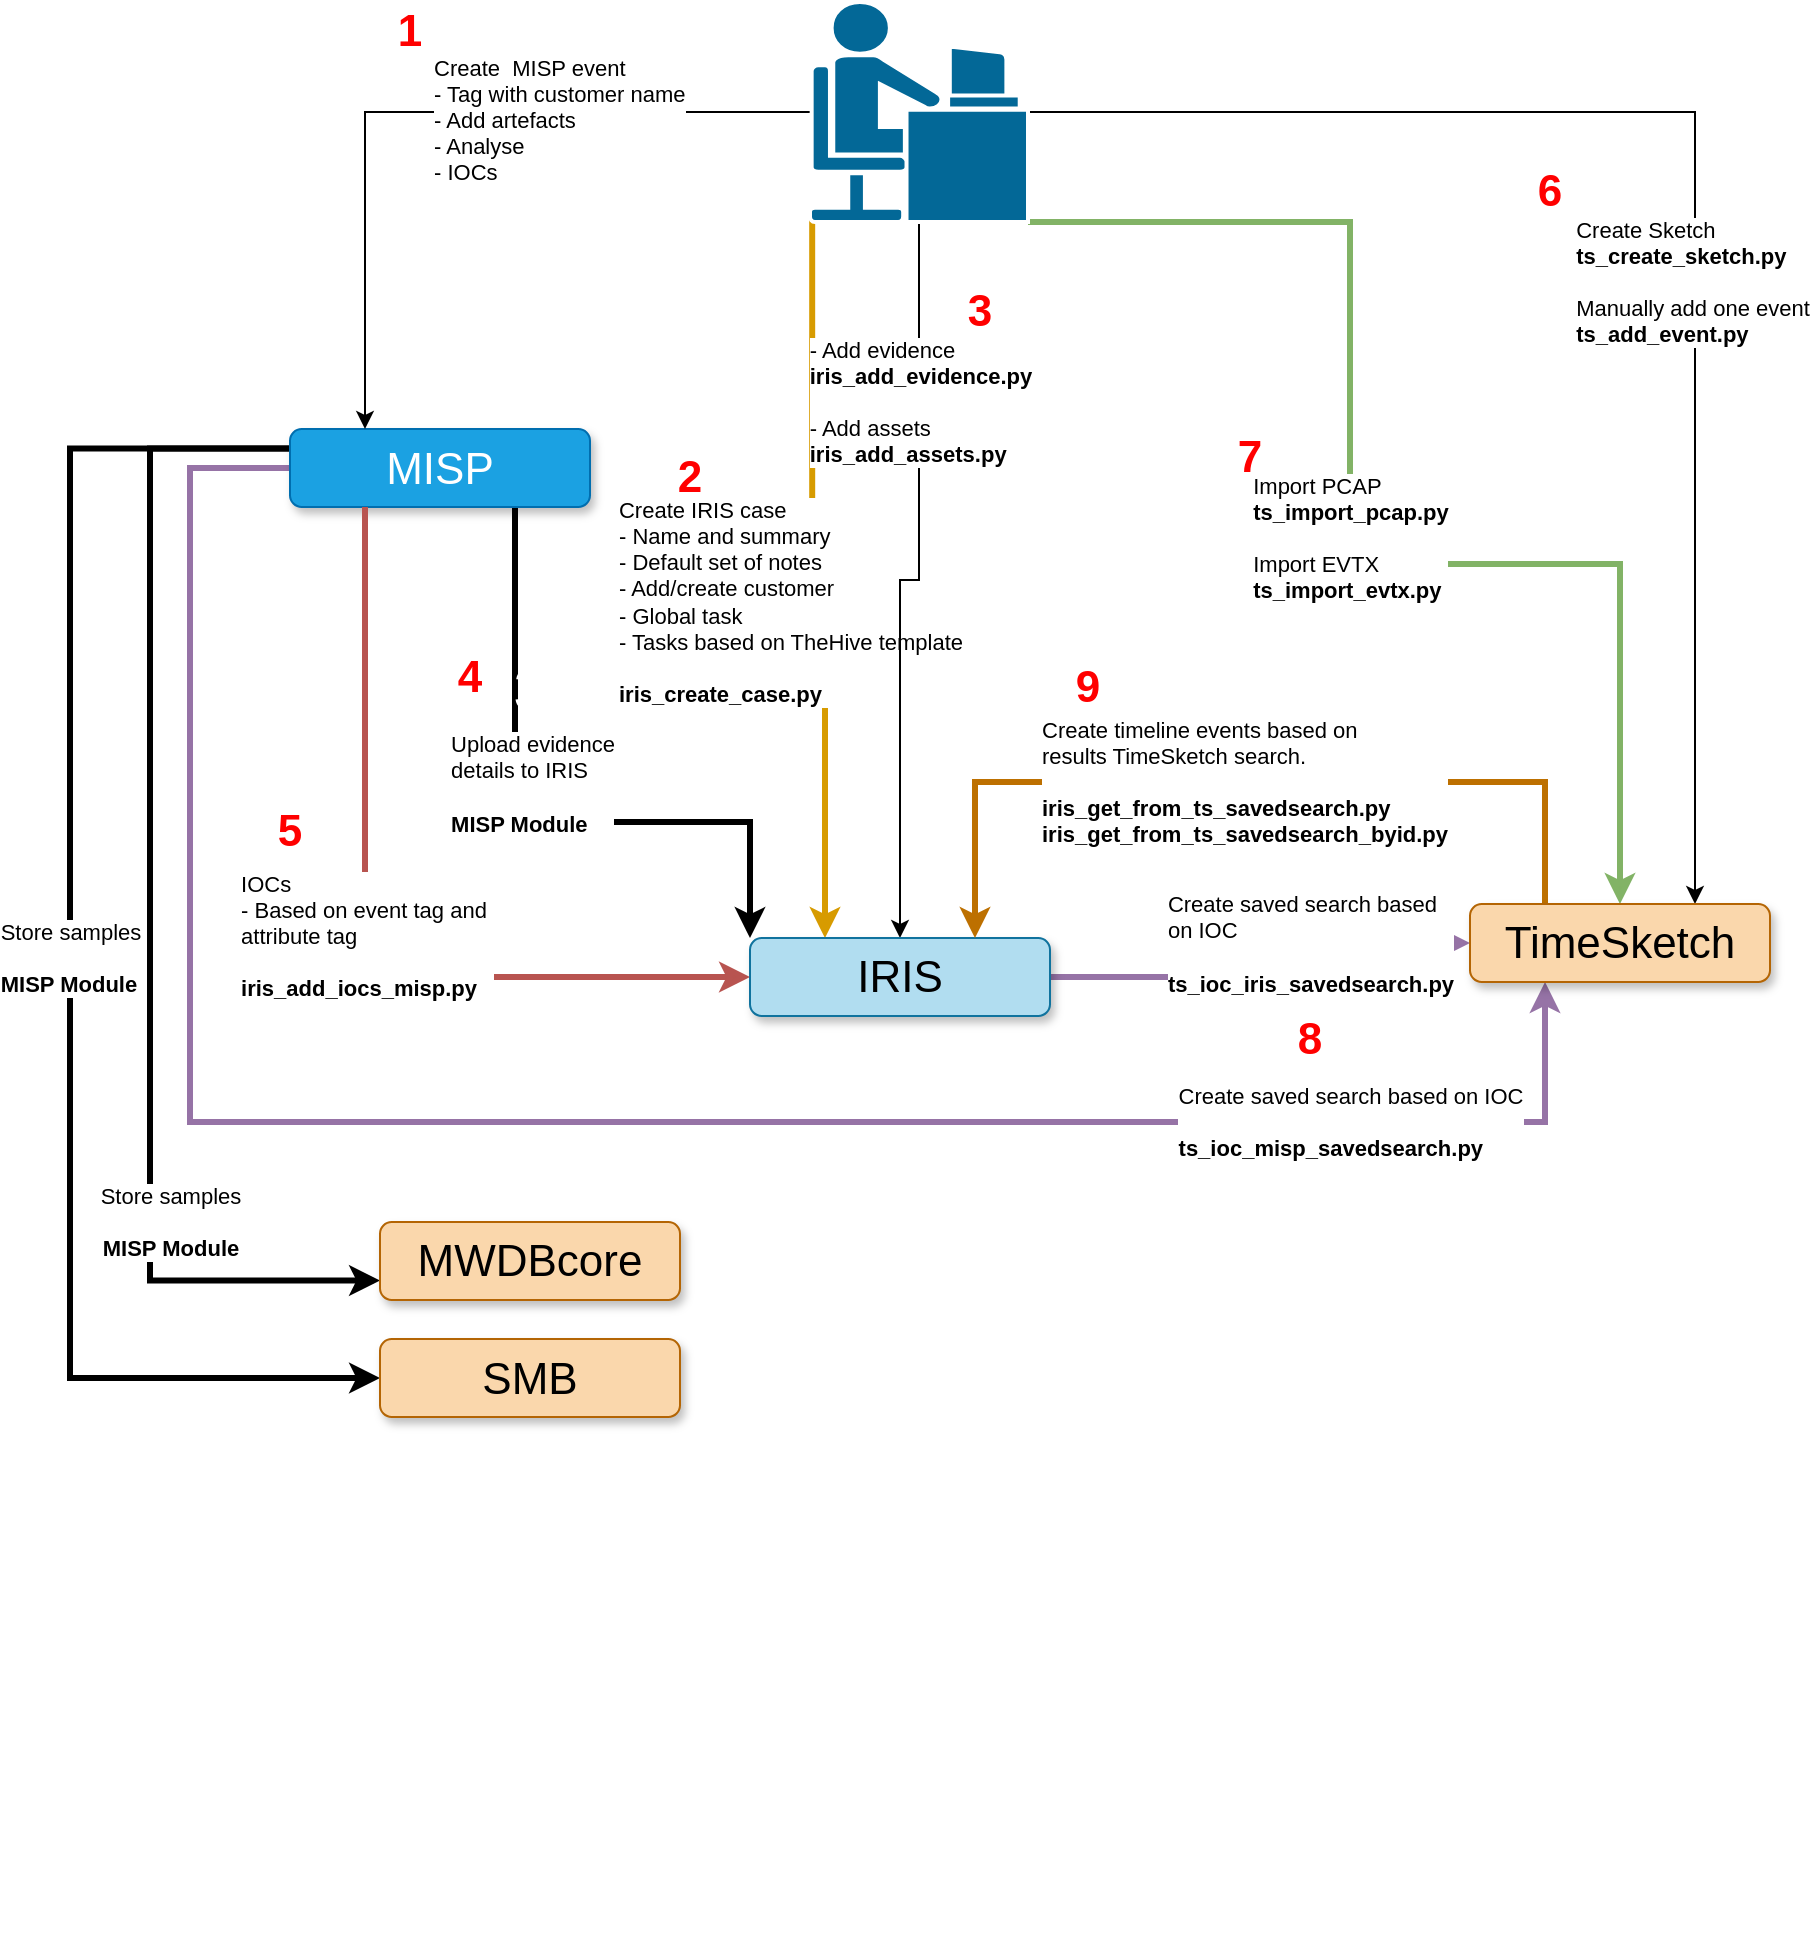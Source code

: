 <mxfile version="16.4.11" type="device"><diagram name="Page-1" id="fbcf5db9-b524-4cd4-e4f3-379dc89c3999"><mxGraphModel dx="1842" dy="666" grid="1" gridSize="10" guides="1" tooltips="1" connect="1" arrows="1" fold="1" page="1" pageScale="1" pageWidth="850" pageHeight="1100" background="none" math="0" shadow="0"><root><mxCell id="0"/><mxCell id="1" parent="0"/><mxCell id="q2Wf4cAz8AMlv41AAj1F-20" value="&lt;div style=&quot;text-align: left&quot;&gt;Create saved search based on IOC&lt;/div&gt;&lt;div style=&quot;text-align: left&quot;&gt;&lt;br&gt;&lt;/div&gt;&lt;b&gt;&lt;div style=&quot;text-align: left&quot;&gt;&lt;b&gt;ts_ioc_misp_savedsearch.py&lt;/b&gt;&lt;/div&gt;&lt;/b&gt;" style="edgeStyle=orthogonalEdgeStyle;rounded=0;orthogonalLoop=1;jettySize=auto;html=1;exitX=0;exitY=0.5;exitDx=0;exitDy=0;entryX=0.25;entryY=1;entryDx=0;entryDy=0;fontSize=11;strokeWidth=3;fillColor=#e1d5e7;strokeColor=#9673a6;" edge="1" parent="1" source="2a0f93b5c73ef8e7-2" target="q2Wf4cAz8AMlv41AAj1F-15"><mxGeometry x="0.702" relative="1" as="geometry"><Array as="points"><mxPoint x="30" y="293"/><mxPoint x="30" y="620"/><mxPoint x="708" y="620"/></Array><mxPoint as="offset"/></mxGeometry></mxCell><mxCell id="q2Wf4cAz8AMlv41AAj1F-24" value="&lt;div style=&quot;text-align: left ; font-size: 11px&quot;&gt;&lt;span style=&quot;color: rgb(0 , 0 , 0)&quot;&gt;&lt;font style=&quot;font-size: 11px&quot;&gt;Upload evidence &lt;br&gt;details to IRIS&lt;/font&gt;&lt;/span&gt;&lt;/div&gt;&lt;font color=&quot;#000000&quot; style=&quot;font-size: 11px&quot;&gt;&lt;div style=&quot;text-align: left&quot;&gt;&lt;br&gt;&lt;/div&gt;&lt;div style=&quot;text-align: left&quot;&gt;&lt;b&gt;MISP Module&lt;/b&gt;&lt;/div&gt;&lt;/font&gt;" style="edgeStyle=orthogonalEdgeStyle;rounded=0;orthogonalLoop=1;jettySize=auto;html=1;exitX=0.75;exitY=1;exitDx=0;exitDy=0;entryX=0;entryY=0;entryDx=0;entryDy=0;fontSize=22;fontColor=#FF0000;strokeWidth=3;" edge="1" parent="1" source="2a0f93b5c73ef8e7-2" target="q2Wf4cAz8AMlv41AAj1F-8"><mxGeometry x="-0.174" y="8" relative="1" as="geometry"><Array as="points"><mxPoint x="193" y="470"/><mxPoint x="310" y="470"/></Array><mxPoint y="1" as="offset"/></mxGeometry></mxCell><mxCell id="q2Wf4cAz8AMlv41AAj1F-25" value="Store samples&lt;br&gt;&lt;br&gt;&lt;b&gt;MISP Module&lt;/b&gt;" style="edgeStyle=orthogonalEdgeStyle;rounded=0;orthogonalLoop=1;jettySize=auto;html=1;exitX=0;exitY=0.25;exitDx=0;exitDy=0;entryX=0;entryY=0.75;entryDx=0;entryDy=0;fontSize=11;fontColor=#000000;strokeWidth=3;" edge="1" parent="1" source="2a0f93b5c73ef8e7-2" target="q2Wf4cAz8AMlv41AAj1F-23"><mxGeometry x="0.52" y="10" relative="1" as="geometry"><Array as="points"><mxPoint x="10" y="283"/><mxPoint x="10" y="699"/></Array><mxPoint as="offset"/></mxGeometry></mxCell><mxCell id="q2Wf4cAz8AMlv41AAj1F-27" value="&lt;div style=&quot;text-align: left&quot;&gt;Store samples&lt;/div&gt;&lt;div style=&quot;text-align: left&quot;&gt;&lt;br&gt;&lt;/div&gt;&lt;b&gt;&lt;div style=&quot;text-align: left&quot;&gt;&lt;b&gt;MISP Module&lt;/b&gt;&lt;/div&gt;&lt;/b&gt;" style="edgeStyle=orthogonalEdgeStyle;rounded=0;orthogonalLoop=1;jettySize=auto;html=1;exitX=0;exitY=0.25;exitDx=0;exitDy=0;entryX=0;entryY=0.5;entryDx=0;entryDy=0;fontSize=11;fontColor=#000000;strokeWidth=3;" edge="1" parent="1" source="2a0f93b5c73ef8e7-2" target="q2Wf4cAz8AMlv41AAj1F-26"><mxGeometry relative="1" as="geometry"><Array as="points"><mxPoint x="-30" y="283"/><mxPoint x="-30" y="748"/></Array></mxGeometry></mxCell><mxCell id="2a0f93b5c73ef8e7-2" value="&lt;font style=&quot;font-size: 22px&quot;&gt;MISP&lt;/font&gt;" style="rounded=1;whiteSpace=wrap;html=1;strokeColor=#006EAF;strokeWidth=1;fillColor=#1ba1e2;fontSize=13;fontColor=#ffffff;align=center;gradientDirection=east;verticalAlign=top;shadow=1;" parent="1" vertex="1"><mxGeometry x="80" y="273.5" width="150" height="39" as="geometry"/></mxCell><mxCell id="2a0f93b5c73ef8e7-5" value="2" style="text;html=1;strokeColor=none;fillColor=none;align=center;verticalAlign=middle;whiteSpace=wrap;fontSize=30;fontColor=#FFFFFF;" parent="1" vertex="1"><mxGeometry x="350" y="283" width="40" height="20" as="geometry"/></mxCell><mxCell id="2a0f93b5c73ef8e7-7" value="3" style="text;html=1;strokeColor=none;fillColor=none;align=center;verticalAlign=middle;whiteSpace=wrap;fontSize=30;fontColor=#FFFFFF;" parent="1" vertex="1"><mxGeometry x="180" y="393" width="40" height="20" as="geometry"/></mxCell><mxCell id="2a0f93b5c73ef8e7-9" value="4" style="text;html=1;strokeColor=none;fillColor=none;align=center;verticalAlign=middle;whiteSpace=wrap;fontSize=30;fontColor=#FFFFFF;" parent="1" vertex="1"><mxGeometry x="350" y="508" width="40" height="20" as="geometry"/></mxCell><mxCell id="2a0f93b5c73ef8e7-11" value="5" style="text;html=1;strokeColor=none;fillColor=none;align=center;verticalAlign=middle;whiteSpace=wrap;fontSize=30;fontColor=#FFFFFF;" parent="1" vertex="1"><mxGeometry x="180" y="623" width="40" height="20" as="geometry"/></mxCell><mxCell id="2a0f93b5c73ef8e7-13" value="6" style="text;html=1;strokeColor=none;fillColor=none;align=center;verticalAlign=middle;whiteSpace=wrap;fontSize=30;fontColor=#FFFFFF;" parent="1" vertex="1"><mxGeometry x="350" y="738" width="40" height="20" as="geometry"/></mxCell><mxCell id="2a0f93b5c73ef8e7-15" value="7" style="text;html=1;strokeColor=none;fillColor=none;align=center;verticalAlign=middle;whiteSpace=wrap;fontSize=30;fontColor=#FFFFFF;" parent="1" vertex="1"><mxGeometry x="180" y="863" width="40" height="20" as="geometry"/></mxCell><mxCell id="2a0f93b5c73ef8e7-17" value="8" style="text;html=1;strokeColor=none;fillColor=none;align=center;verticalAlign=middle;whiteSpace=wrap;fontSize=30;fontColor=#FFFFFF;" parent="1" vertex="1"><mxGeometry x="350" y="978" width="40" height="20" as="geometry"/></mxCell><mxCell id="2a0f93b5c73ef8e7-20" value="&lt;h1&gt;Heading&lt;/h1&gt;&lt;p&gt;Lorem ipsum dolor sit amet, consectetur adipisicing elit, sed do eiusmod tempor incididunt ut labore et dolore magna aliqua.&lt;/p&gt;" style="text;html=1;spacing=5;spacingTop=-20;whiteSpace=wrap;overflow=hidden;strokeColor=none;strokeWidth=4;fillColor=none;gradientColor=#007FFF;fontSize=9;fontColor=#FFFFFF;align=center;" parent="1" vertex="1"><mxGeometry x="220" y="364" width="160" height="77" as="geometry"/></mxCell><mxCell id="2a0f93b5c73ef8e7-21" value="&lt;h1&gt;Heading&lt;/h1&gt;&lt;p&gt;Lorem ipsum dolor sit amet, consectetur adipisicing elit, sed do eiusmod tempor incididunt ut labore et dolore magna aliqua.&lt;/p&gt;" style="text;html=1;spacing=5;spacingTop=-20;whiteSpace=wrap;overflow=hidden;strokeColor=none;strokeWidth=4;fillColor=none;gradientColor=#007FFF;fontSize=9;fontColor=#FFFFFF;align=center;" parent="1" vertex="1"><mxGeometry x="390" y="479" width="160" height="77" as="geometry"/></mxCell><mxCell id="2a0f93b5c73ef8e7-22" value="&lt;h1&gt;Heading&lt;/h1&gt;&lt;p&gt;Lorem ipsum dolor sit amet, consectetur adipisicing elit, sed do eiusmod tempor incididunt ut labore et dolore magna aliqua.&lt;/p&gt;" style="text;html=1;spacing=5;spacingTop=-20;whiteSpace=wrap;overflow=hidden;strokeColor=none;strokeWidth=4;fillColor=none;gradientColor=#007FFF;fontSize=9;fontColor=#FFFFFF;align=center;" parent="1" vertex="1"><mxGeometry x="220" y="594" width="160" height="77" as="geometry"/></mxCell><mxCell id="2a0f93b5c73ef8e7-23" value="&lt;h1&gt;Heading&lt;/h1&gt;&lt;p&gt;Lorem ipsum dolor sit amet, consectetur adipisicing elit, sed do eiusmod tempor incididunt ut labore et dolore magna aliqua.&lt;/p&gt;" style="text;html=1;spacing=5;spacingTop=-20;whiteSpace=wrap;overflow=hidden;strokeColor=none;strokeWidth=4;fillColor=none;gradientColor=#007FFF;fontSize=9;fontColor=#FFFFFF;align=center;" parent="1" vertex="1"><mxGeometry x="390" y="709" width="160" height="77" as="geometry"/></mxCell><mxCell id="2a0f93b5c73ef8e7-25" value="&lt;h1&gt;Heading&lt;/h1&gt;&lt;p&gt;Lorem ipsum dolor sit amet, consectetur adipisicing elit, sed do eiusmod tempor incididunt ut labore et dolore magna aliqua.&lt;/p&gt;" style="text;html=1;spacing=5;spacingTop=-20;whiteSpace=wrap;overflow=hidden;strokeColor=none;strokeWidth=4;fillColor=none;gradientColor=#007FFF;fontSize=9;fontColor=#FFFFFF;align=center;" parent="1" vertex="1"><mxGeometry x="390" y="950" width="160" height="77" as="geometry"/></mxCell><mxCell id="q2Wf4cAz8AMlv41AAj1F-5" style="edgeStyle=orthogonalEdgeStyle;rounded=0;orthogonalLoop=1;jettySize=auto;html=1;exitX=0.01;exitY=0.5;exitDx=0;exitDy=0;exitPerimeter=0;entryX=0.25;entryY=0;entryDx=0;entryDy=0;" edge="1" parent="1" source="q2Wf4cAz8AMlv41AAj1F-4" target="2a0f93b5c73ef8e7-2"><mxGeometry relative="1" as="geometry"/></mxCell><mxCell id="q2Wf4cAz8AMlv41AAj1F-6" value="&lt;span&gt;Create&amp;nbsp; MISP event&lt;/span&gt;&lt;br&gt;&lt;span&gt;- Tag with customer name&lt;/span&gt;&lt;br&gt;&lt;span&gt;- Add artefacts&lt;/span&gt;&lt;br&gt;&lt;span&gt;- Analyse&lt;/span&gt;&lt;br&gt;&lt;span&gt;- IOCs&lt;/span&gt;" style="edgeLabel;html=1;align=left;verticalAlign=middle;resizable=0;points=[];" vertex="1" connectable="0" parent="q2Wf4cAz8AMlv41AAj1F-5"><mxGeometry x="0.0" y="4" relative="1" as="geometry"><mxPoint as="offset"/></mxGeometry></mxCell><mxCell id="q2Wf4cAz8AMlv41AAj1F-10" value="&lt;div style=&quot;text-align: left&quot;&gt;IOCs&lt;/div&gt;&lt;div style=&quot;text-align: left&quot;&gt;- Based on event tag and&amp;nbsp;&lt;/div&gt;&lt;div style=&quot;text-align: left&quot;&gt;attribute tag&lt;/div&gt;&lt;div style=&quot;text-align: left&quot;&gt;&lt;br&gt;&lt;/div&gt;&lt;div style=&quot;text-align: left&quot;&gt;&lt;b&gt;iris_add_iocs_misp.py&lt;/b&gt;&lt;/div&gt;" style="edgeStyle=orthogonalEdgeStyle;rounded=0;orthogonalLoop=1;jettySize=auto;html=1;exitX=0.25;exitY=1;exitDx=0;exitDy=0;entryX=0;entryY=0.5;entryDx=0;entryDy=0;fontSize=11;fillColor=#f8cecc;strokeColor=#b85450;strokeWidth=3;" edge="1" parent="1" source="2a0f93b5c73ef8e7-2" target="q2Wf4cAz8AMlv41AAj1F-8"><mxGeometry relative="1" as="geometry"/></mxCell><mxCell id="q2Wf4cAz8AMlv41AAj1F-11" value="&lt;div style=&quot;text-align: left&quot;&gt;Create IRIS case&lt;/div&gt;&lt;div style=&quot;text-align: left&quot;&gt;- Name and summary&lt;/div&gt;&lt;div style=&quot;text-align: left&quot;&gt;- Default set of notes&lt;/div&gt;&lt;div style=&quot;text-align: left&quot;&gt;- Add/create customer&lt;/div&gt;&lt;div style=&quot;text-align: left&quot;&gt;- Global task&lt;br&gt;&lt;/div&gt;&lt;div style=&quot;text-align: left&quot;&gt;- Tasks based on TheHive template&lt;/div&gt;&lt;div style=&quot;text-align: left&quot;&gt;&lt;br&gt;&lt;/div&gt;&lt;div style=&quot;text-align: left&quot;&gt;&lt;b&gt;iris_create_case.py&lt;/b&gt;&lt;/div&gt;" style="edgeStyle=orthogonalEdgeStyle;rounded=0;orthogonalLoop=1;jettySize=auto;html=1;exitX=0.01;exitY=0.99;exitDx=0;exitDy=0;exitPerimeter=0;entryX=0.25;entryY=0;entryDx=0;entryDy=0;fontSize=11;strokeWidth=3;fillColor=#ffe6cc;strokeColor=#d79b00;" edge="1" parent="1" source="q2Wf4cAz8AMlv41AAj1F-4" target="q2Wf4cAz8AMlv41AAj1F-8"><mxGeometry x="-0.015" y="-16" relative="1" as="geometry"><mxPoint x="-11" y="-5" as="offset"/></mxGeometry></mxCell><mxCell id="q2Wf4cAz8AMlv41AAj1F-14" value="&lt;div style=&quot;text-align: left&quot;&gt;- Add evidence&lt;/div&gt;&lt;b&gt;&lt;div style=&quot;text-align: left&quot;&gt;&lt;b&gt;iris_add_evidence.py&lt;/b&gt;&lt;/div&gt;&lt;/b&gt;&lt;div style=&quot;text-align: left&quot;&gt;&lt;br&gt;&lt;/div&gt;&lt;div style=&quot;text-align: left&quot;&gt;- Add assets&lt;/div&gt;&lt;b&gt;&lt;div style=&quot;text-align: left&quot;&gt;&lt;b&gt;iris_add_assets.py&lt;/b&gt;&lt;/div&gt;&lt;/b&gt;" style="edgeStyle=orthogonalEdgeStyle;rounded=0;orthogonalLoop=1;jettySize=auto;html=1;exitX=0.5;exitY=1;exitDx=0;exitDy=0;exitPerimeter=0;entryX=0.5;entryY=0;entryDx=0;entryDy=0;fontSize=11;" edge="1" parent="1" source="q2Wf4cAz8AMlv41AAj1F-4" target="q2Wf4cAz8AMlv41AAj1F-8"><mxGeometry x="-0.51" relative="1" as="geometry"><mxPoint as="offset"/></mxGeometry></mxCell><mxCell id="q2Wf4cAz8AMlv41AAj1F-16" value="" style="edgeStyle=orthogonalEdgeStyle;rounded=0;orthogonalLoop=1;jettySize=auto;html=1;exitX=1;exitY=0.5;exitDx=0;exitDy=0;exitPerimeter=0;entryX=0.75;entryY=0;entryDx=0;entryDy=0;fontSize=11;" edge="1" parent="1" source="q2Wf4cAz8AMlv41AAj1F-4" target="q2Wf4cAz8AMlv41AAj1F-15"><mxGeometry relative="1" as="geometry"/></mxCell><mxCell id="q2Wf4cAz8AMlv41AAj1F-17" value="&lt;div style=&quot;text-align: left&quot;&gt;Create Sketch&lt;/div&gt;&lt;div style=&quot;font-weight: bold ; text-align: left&quot;&gt;&lt;b&gt;ts_create_sketch.py&lt;/b&gt;&lt;/div&gt;&lt;div style=&quot;font-weight: bold ; text-align: left&quot;&gt;&lt;b&gt;&lt;br&gt;&lt;/b&gt;&lt;/div&gt;&lt;div style=&quot;text-align: left&quot;&gt;Manually add one event&lt;/div&gt;&lt;div style=&quot;text-align: left&quot;&gt;&lt;b&gt;ts_add_event.py&lt;/b&gt;&lt;/div&gt;" style="edgeLabel;html=1;align=center;verticalAlign=middle;resizable=0;points=[];fontSize=11;" vertex="1" connectable="0" parent="q2Wf4cAz8AMlv41AAj1F-16"><mxGeometry x="0.147" y="-2" relative="1" as="geometry"><mxPoint as="offset"/></mxGeometry></mxCell><mxCell id="q2Wf4cAz8AMlv41AAj1F-18" value="&lt;div style=&quot;text-align: left&quot;&gt;Import PCAP&lt;/div&gt;&lt;b&gt;&lt;div style=&quot;text-align: left&quot;&gt;&lt;b&gt;ts_import_pcap.py&lt;/b&gt;&lt;/div&gt;&lt;/b&gt;&lt;div style=&quot;text-align: left&quot;&gt;&lt;br&gt;&lt;/div&gt;&lt;div style=&quot;text-align: left&quot;&gt;Import EVTX&lt;/div&gt;&lt;b&gt;&lt;div style=&quot;text-align: left&quot;&gt;&lt;b&gt;ts_import_evtx.py&lt;/b&gt;&lt;/div&gt;&lt;/b&gt;" style="edgeStyle=orthogonalEdgeStyle;rounded=0;orthogonalLoop=1;jettySize=auto;html=1;exitX=1;exitY=1;exitDx=0;exitDy=0;exitPerimeter=0;entryX=0.5;entryY=0;entryDx=0;entryDy=0;fontSize=11;fillColor=#d5e8d4;strokeColor=#82b366;strokeWidth=3;" edge="1" parent="1" source="q2Wf4cAz8AMlv41AAj1F-4" target="q2Wf4cAz8AMlv41AAj1F-15"><mxGeometry relative="1" as="geometry"><Array as="points"><mxPoint x="610" y="170"/><mxPoint x="610" y="341"/><mxPoint x="745" y="341"/></Array></mxGeometry></mxCell><mxCell id="q2Wf4cAz8AMlv41AAj1F-4" value="" style="shape=mxgraph.cisco.people.androgenous_person;html=1;pointerEvents=1;dashed=0;fillColor=#036897;strokeColor=#ffffff;strokeWidth=2;verticalLabelPosition=bottom;verticalAlign=top;align=center;outlineConnect=0;" vertex="1" parent="1"><mxGeometry x="340" y="60" width="109" height="110" as="geometry"/></mxCell><mxCell id="q2Wf4cAz8AMlv41AAj1F-19" value="&lt;div style=&quot;text-align: left&quot;&gt;Create saved search based&lt;/div&gt;&lt;div style=&quot;text-align: left&quot;&gt;on IOC&lt;/div&gt;&lt;div style=&quot;text-align: left&quot;&gt;&lt;br&gt;&lt;/div&gt;&lt;b&gt;&lt;div style=&quot;text-align: left&quot;&gt;&lt;b&gt;ts_ioc_iris_savedsearch.py&lt;/b&gt;&lt;/div&gt;&lt;/b&gt;" style="edgeStyle=orthogonalEdgeStyle;rounded=0;orthogonalLoop=1;jettySize=auto;html=1;exitX=1;exitY=0.5;exitDx=0;exitDy=0;entryX=0;entryY=0.5;entryDx=0;entryDy=0;fontSize=11;strokeWidth=3;fillColor=#e1d5e7;strokeColor=#9673a6;" edge="1" parent="1" source="q2Wf4cAz8AMlv41AAj1F-8" target="q2Wf4cAz8AMlv41AAj1F-15"><mxGeometry x="0.295" relative="1" as="geometry"><mxPoint as="offset"/></mxGeometry></mxCell><mxCell id="q2Wf4cAz8AMlv41AAj1F-8" value="&lt;span style=&quot;font-size: 22px&quot;&gt;IRIS&lt;/span&gt;" style="rounded=1;whiteSpace=wrap;html=1;strokeColor=#10739e;strokeWidth=1;fillColor=#b1ddf0;fontSize=13;align=center;gradientDirection=east;verticalAlign=top;shadow=1;" vertex="1" parent="1"><mxGeometry x="310" y="528" width="150" height="39" as="geometry"/></mxCell><mxCell id="q2Wf4cAz8AMlv41AAj1F-21" value="&lt;div style=&quot;text-align: left&quot;&gt;Create timeline events based on&lt;/div&gt;&lt;div style=&quot;text-align: left&quot;&gt;results TimeSketch search.&lt;/div&gt;&lt;div style=&quot;text-align: left&quot;&gt;&lt;br&gt;&lt;/div&gt;&lt;div style=&quot;text-align: left&quot;&gt;&lt;b&gt;iris_get_from_ts_savedsearch.py&lt;/b&gt;&lt;/div&gt;&lt;div style=&quot;text-align: left&quot;&gt;&lt;b&gt;iris_get_from_ts_savedsearch_byid.py&lt;/b&gt;&lt;/div&gt;" style="edgeStyle=orthogonalEdgeStyle;rounded=0;orthogonalLoop=1;jettySize=auto;html=1;exitX=0.25;exitY=0;exitDx=0;exitDy=0;entryX=0.75;entryY=0;entryDx=0;entryDy=0;fontSize=11;strokeWidth=3;fillColor=#f0a30a;strokeColor=#BD7000;" edge="1" parent="1" source="q2Wf4cAz8AMlv41AAj1F-15" target="q2Wf4cAz8AMlv41AAj1F-8"><mxGeometry relative="1" as="geometry"><Array as="points"><mxPoint x="708" y="450"/><mxPoint x="423" y="450"/></Array></mxGeometry></mxCell><mxCell id="q2Wf4cAz8AMlv41AAj1F-15" value="&lt;font style=&quot;font-size: 22px&quot;&gt;TimeSketch&lt;/font&gt;" style="rounded=1;whiteSpace=wrap;html=1;strokeColor=#b46504;strokeWidth=1;fillColor=#fad7ac;fontSize=13;align=center;gradientDirection=east;verticalAlign=top;shadow=1;" vertex="1" parent="1"><mxGeometry x="670" y="511" width="150" height="39" as="geometry"/></mxCell><mxCell id="q2Wf4cAz8AMlv41AAj1F-22" value="&lt;font color=&quot;#ff0000&quot;&gt;&lt;b&gt;1&lt;/b&gt;&lt;/font&gt;" style="text;html=1;strokeColor=none;fillColor=none;align=center;verticalAlign=middle;whiteSpace=wrap;rounded=0;fontSize=22;fontColor=#FFB570;" vertex="1" parent="1"><mxGeometry x="110" y="60" width="60" height="30" as="geometry"/></mxCell><mxCell id="q2Wf4cAz8AMlv41AAj1F-23" value="&lt;font style=&quot;font-size: 22px&quot;&gt;MWDBcore&lt;/font&gt;" style="rounded=1;whiteSpace=wrap;html=1;strokeColor=#b46504;strokeWidth=1;fillColor=#fad7ac;fontSize=13;align=center;gradientDirection=east;verticalAlign=top;shadow=1;" vertex="1" parent="1"><mxGeometry x="125" y="670" width="150" height="39" as="geometry"/></mxCell><mxCell id="q2Wf4cAz8AMlv41AAj1F-26" value="&lt;font style=&quot;font-size: 22px&quot;&gt;SMB&lt;/font&gt;" style="rounded=1;whiteSpace=wrap;html=1;strokeColor=#b46504;strokeWidth=1;fillColor=#fad7ac;fontSize=13;align=center;gradientDirection=east;verticalAlign=top;shadow=1;" vertex="1" parent="1"><mxGeometry x="125" y="728.5" width="150" height="39" as="geometry"/></mxCell><mxCell id="q2Wf4cAz8AMlv41AAj1F-28" value="&lt;font color=&quot;#ff0000&quot;&gt;&lt;b&gt;2&lt;/b&gt;&lt;/font&gt;" style="text;html=1;strokeColor=none;fillColor=none;align=center;verticalAlign=middle;whiteSpace=wrap;rounded=0;fontSize=22;fontColor=#FFB570;" vertex="1" parent="1"><mxGeometry x="250" y="282.5" width="60" height="30" as="geometry"/></mxCell><mxCell id="q2Wf4cAz8AMlv41AAj1F-29" value="&lt;font color=&quot;#ff0000&quot;&gt;&lt;b&gt;3&lt;/b&gt;&lt;/font&gt;&lt;span style=&quot;color: rgba(0 , 0 , 0 , 0) ; font-family: monospace ; font-size: 0px&quot;&gt;%3CmxGraphModel%3E%3Croot%3E%3CmxCell%20id%3D%220%22%2F%3E%3CmxCell%20id%3D%221%22%20parent%3D%220%22%2F%3E%3CmxCell%20id%3D%222%22%20value%3D%22%26lt%3Bfont%20color%3D%26quot%3B%23ff0000%26quot%3B%26gt%3B%26lt%3Bb%26gt%3B1%26lt%3B%2Fb%26gt%3B%26lt%3B%2Ffont%26gt%3B%22%20style%3D%22text%3Bhtml%3D1%3BstrokeColor%3Dnone%3BfillColor%3Dnone%3Balign%3Dcenter%3BverticalAlign%3Dmiddle%3BwhiteSpace%3Dwrap%3Brounded%3D0%3BfontSize%3D22%3BfontColor%3D%23FFB570%3B%22%20vertex%3D%221%22%20parent%3D%221%22%3E%3CmxGeometry%20x%3D%22110%22%20y%3D%2260%22%20width%3D%2260%22%20height%3D%2230%22%20as%3D%22geometry%22%2F%3E%3C%2FmxCell%3E%3C%2Froot%3E%3C%2FmxGraphModel%3E&lt;/span&gt;" style="text;html=1;strokeColor=none;fillColor=none;align=center;verticalAlign=middle;whiteSpace=wrap;rounded=0;fontSize=22;fontColor=#FFB570;" vertex="1" parent="1"><mxGeometry x="395" y="200" width="60" height="30" as="geometry"/></mxCell><mxCell id="q2Wf4cAz8AMlv41AAj1F-30" value="&lt;font color=&quot;#ff0000&quot;&gt;&lt;b&gt;4&lt;/b&gt;&lt;/font&gt;" style="text;html=1;strokeColor=none;fillColor=none;align=center;verticalAlign=middle;whiteSpace=wrap;rounded=0;fontSize=22;fontColor=#FFB570;" vertex="1" parent="1"><mxGeometry x="140" y="383" width="60" height="30" as="geometry"/></mxCell><mxCell id="q2Wf4cAz8AMlv41AAj1F-31" value="&lt;font color=&quot;#ff0000&quot;&gt;&lt;b&gt;5&lt;/b&gt;&lt;/font&gt;" style="text;html=1;strokeColor=none;fillColor=none;align=center;verticalAlign=middle;whiteSpace=wrap;rounded=0;fontSize=22;fontColor=#FFB570;" vertex="1" parent="1"><mxGeometry x="50" y="460" width="60" height="30" as="geometry"/></mxCell><mxCell id="q2Wf4cAz8AMlv41AAj1F-32" value="&lt;font color=&quot;#ff0000&quot;&gt;&lt;b&gt;6&lt;/b&gt;&lt;/font&gt;" style="text;html=1;strokeColor=none;fillColor=none;align=center;verticalAlign=middle;whiteSpace=wrap;rounded=0;fontSize=22;fontColor=#FFB570;" vertex="1" parent="1"><mxGeometry x="680" y="140" width="60" height="30" as="geometry"/></mxCell><mxCell id="q2Wf4cAz8AMlv41AAj1F-33" value="&lt;font color=&quot;#ff0000&quot;&gt;&lt;b&gt;7&lt;/b&gt;&lt;/font&gt;" style="text;html=1;strokeColor=none;fillColor=none;align=center;verticalAlign=middle;whiteSpace=wrap;rounded=0;fontSize=22;fontColor=#FFB570;" vertex="1" parent="1"><mxGeometry x="530" y="273" width="60" height="30" as="geometry"/></mxCell><mxCell id="q2Wf4cAz8AMlv41AAj1F-34" value="&lt;font color=&quot;#ff0000&quot;&gt;&lt;b&gt;8&lt;/b&gt;&lt;/font&gt;" style="text;html=1;strokeColor=none;fillColor=none;align=center;verticalAlign=middle;whiteSpace=wrap;rounded=0;fontSize=22;fontColor=#FFB570;" vertex="1" parent="1"><mxGeometry x="560" y="564" width="60" height="30" as="geometry"/></mxCell><mxCell id="q2Wf4cAz8AMlv41AAj1F-35" value="&lt;font color=&quot;#ff0000&quot;&gt;&lt;b&gt;9&lt;/b&gt;&lt;/font&gt;" style="text;html=1;strokeColor=none;fillColor=none;align=center;verticalAlign=middle;whiteSpace=wrap;rounded=0;fontSize=22;fontColor=#FFB570;" vertex="1" parent="1"><mxGeometry x="449" y="388" width="60" height="30" as="geometry"/></mxCell></root></mxGraphModel></diagram></mxfile>